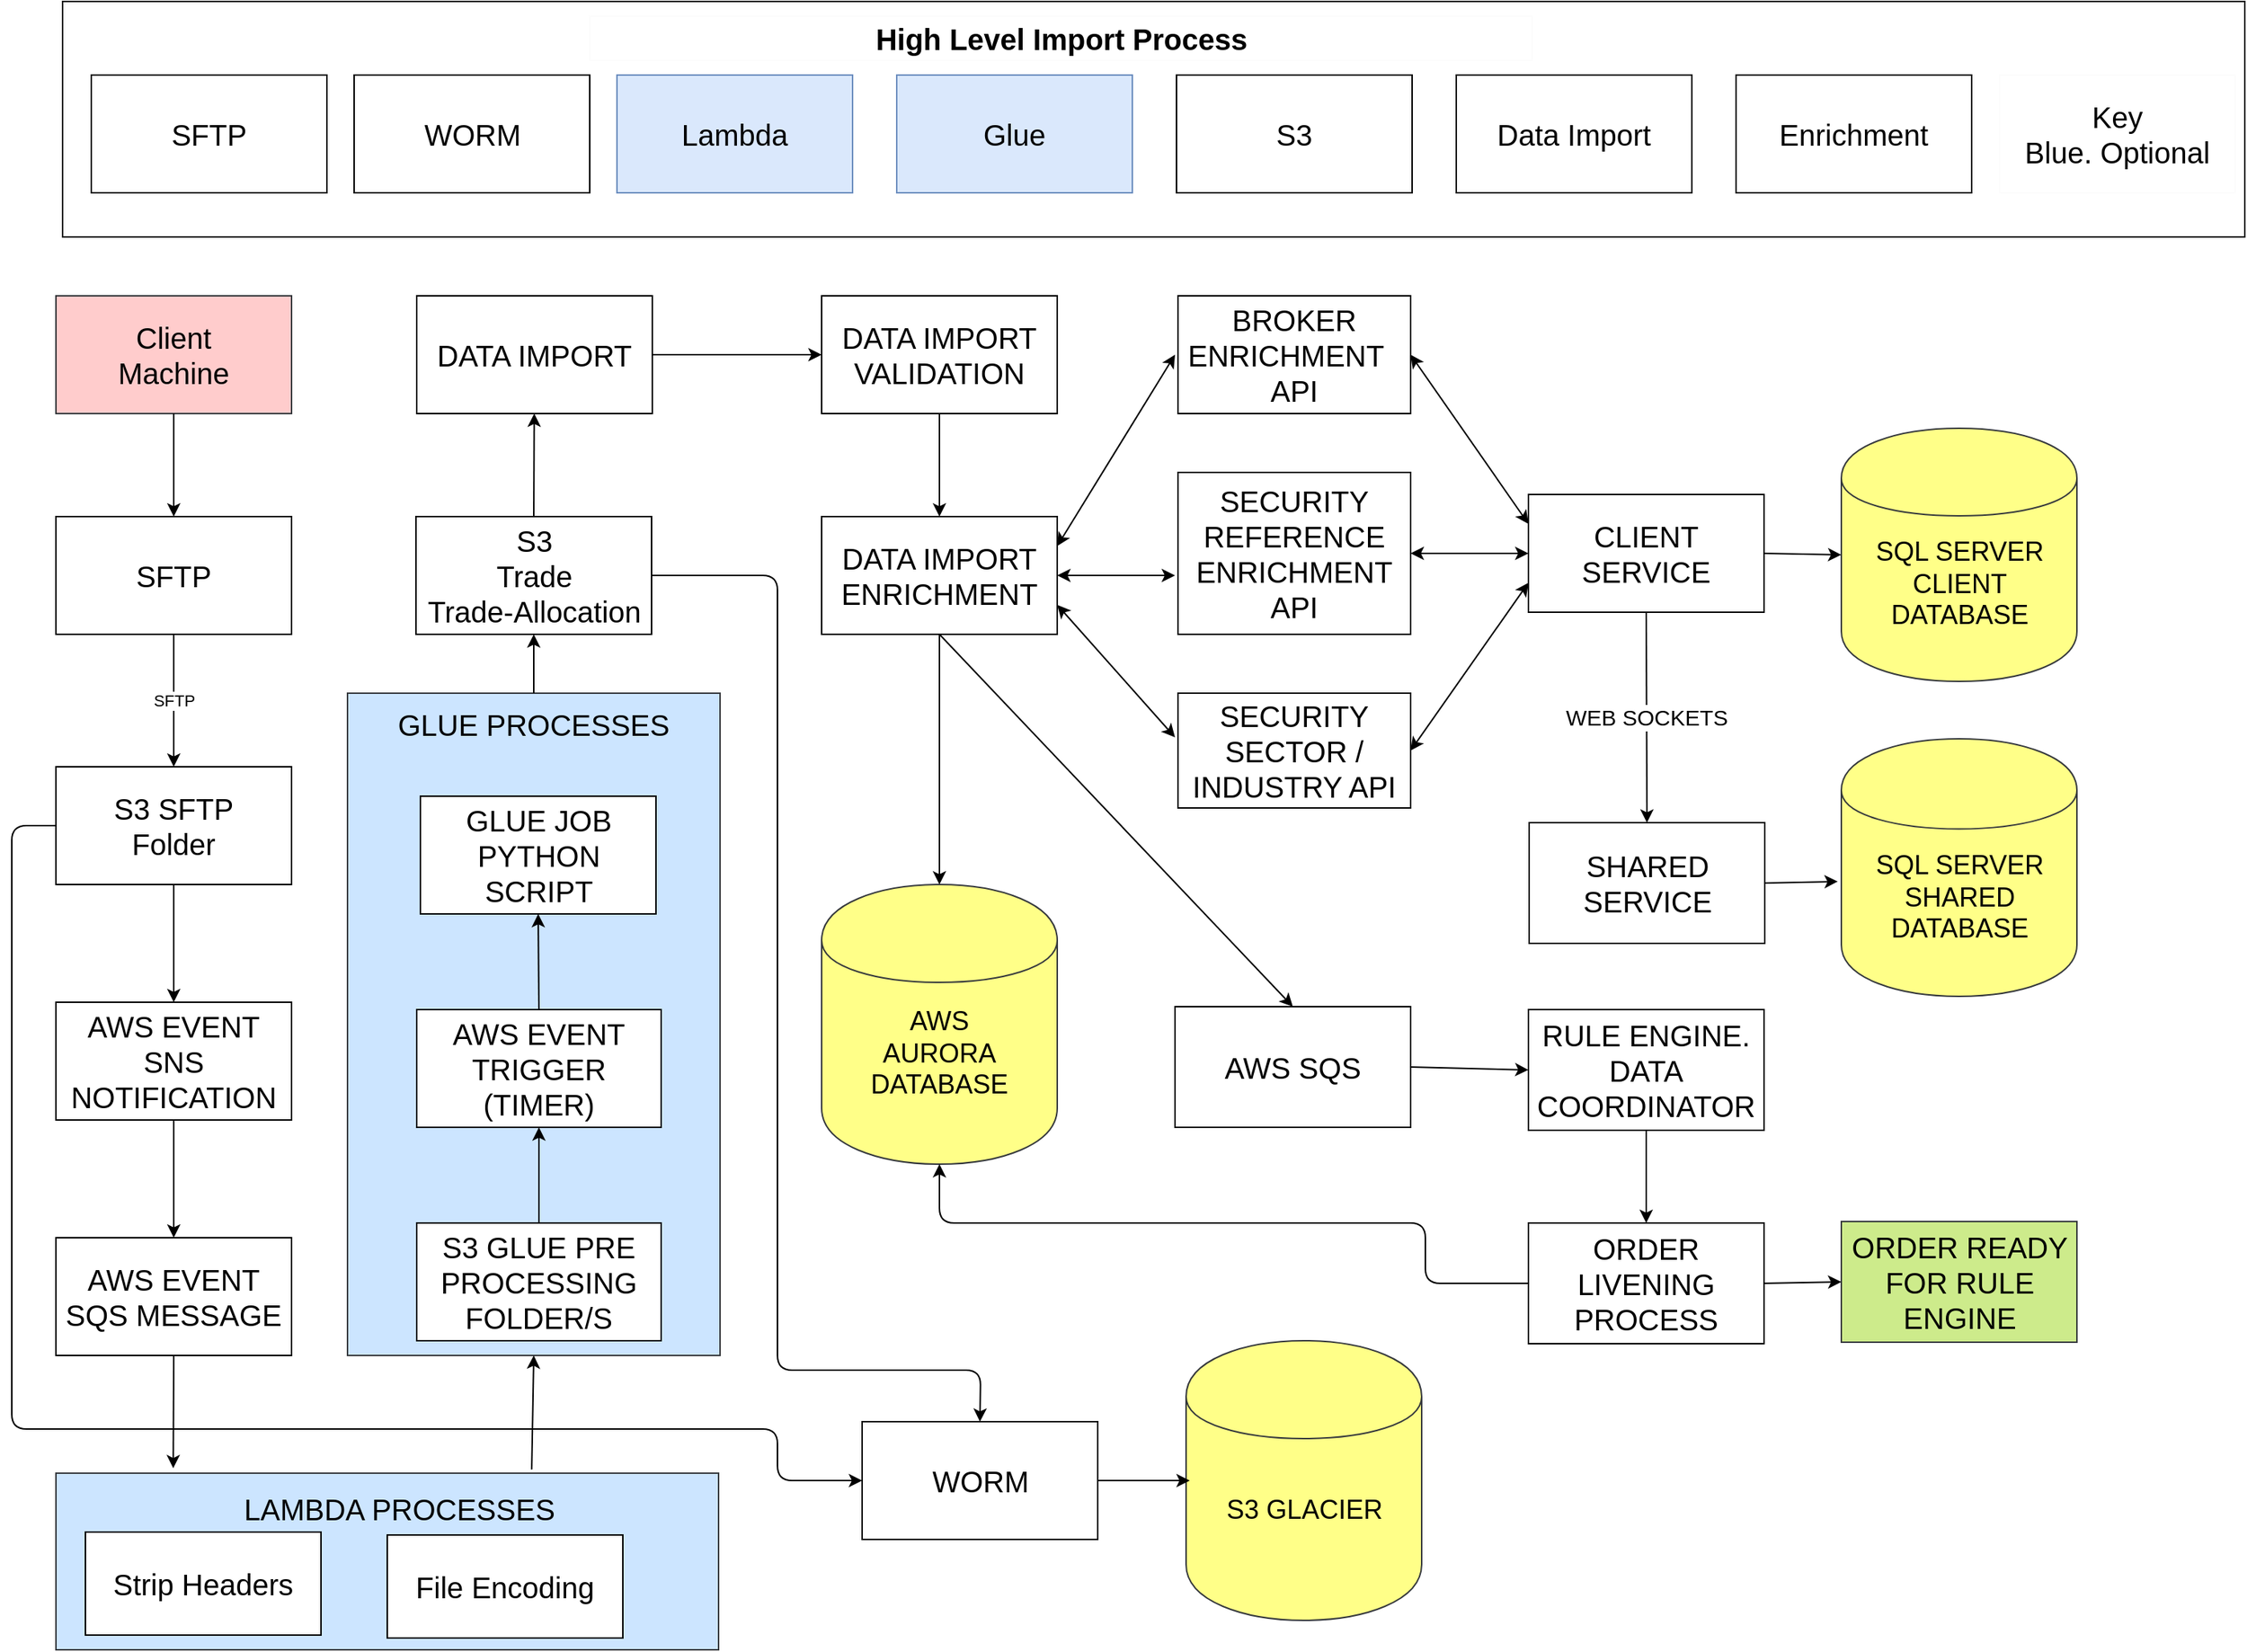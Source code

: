 <mxfile version="12.1.0" type="device" pages="1"><diagram id="cJe0ZvJ53qjGE-iISPPR" name="Page-1"><mxGraphModel dx="2347" dy="1300" grid="1" gridSize="10" guides="1" tooltips="1" connect="1" arrows="1" fold="1" page="1" pageScale="1" pageWidth="1654" pageHeight="1169" math="0" shadow="0"><root><mxCell id="0"/><mxCell id="1" parent="0"/><mxCell id="BquSc8KpHPVkKb1HFil4-1" value="" style="rounded=0;whiteSpace=wrap;html=1;" parent="1" vertex="1"><mxGeometry x="84.5" y="40" width="1482" height="160" as="geometry"/></mxCell><mxCell id="BquSc8KpHPVkKb1HFil4-2" value="&lt;font style=&quot;font-size: 20px&quot;&gt;SFTP&lt;/font&gt;" style="rounded=0;whiteSpace=wrap;html=1;" parent="1" vertex="1"><mxGeometry x="104" y="90" width="160" height="80" as="geometry"/></mxCell><mxCell id="BquSc8KpHPVkKb1HFil4-3" value="&lt;font style=&quot;font-size: 20px&quot;&gt;Lambda&lt;br&gt;&lt;/font&gt;" style="rounded=0;whiteSpace=wrap;html=1;fillColor=#dae8fc;strokeColor=#6c8ebf;" parent="1" vertex="1"><mxGeometry x="461" y="90" width="160" height="80" as="geometry"/></mxCell><mxCell id="BquSc8KpHPVkKb1HFil4-4" value="&lt;font style=&quot;font-size: 20px&quot;&gt;Glue&lt;/font&gt;" style="rounded=0;whiteSpace=wrap;html=1;fillColor=#dae8fc;strokeColor=#6c8ebf;" parent="1" vertex="1"><mxGeometry x="651" y="90" width="160" height="80" as="geometry"/></mxCell><mxCell id="BquSc8KpHPVkKb1HFil4-5" value="&lt;font style=&quot;font-size: 20px&quot;&gt;S3&lt;/font&gt;" style="rounded=0;whiteSpace=wrap;html=1;" parent="1" vertex="1"><mxGeometry x="841" y="90" width="160" height="80" as="geometry"/></mxCell><mxCell id="BquSc8KpHPVkKb1HFil4-6" value="&lt;font style=&quot;font-size: 20px&quot;&gt;Data Import&lt;/font&gt;" style="rounded=0;whiteSpace=wrap;html=1;" parent="1" vertex="1"><mxGeometry x="1031" y="90" width="160" height="80" as="geometry"/></mxCell><mxCell id="BquSc8KpHPVkKb1HFil4-7" value="&lt;font style=&quot;font-size: 20px&quot;&gt;Enrichment&lt;/font&gt;" style="rounded=0;whiteSpace=wrap;html=1;" parent="1" vertex="1"><mxGeometry x="1221" y="90" width="160" height="80" as="geometry"/></mxCell><mxCell id="BquSc8KpHPVkKb1HFil4-8" value="&lt;font style=&quot;font-size: 20px&quot;&gt;Key&lt;br&gt;Blue. Optional&lt;br&gt;&lt;/font&gt;" style="rounded=0;whiteSpace=wrap;html=1;strokeColor=#FCFCFC;" parent="1" vertex="1"><mxGeometry x="1400" y="90" width="160" height="80" as="geometry"/></mxCell><mxCell id="BquSc8KpHPVkKb1HFil4-9" value="&lt;font style=&quot;font-size: 20px&quot;&gt;High Level Import Process&lt;br&gt;&lt;/font&gt;" style="rounded=0;whiteSpace=wrap;html=1;strokeColor=#FCFCFC;fontStyle=1" parent="1" vertex="1"><mxGeometry x="442.5" y="50" width="640" height="30" as="geometry"/></mxCell><mxCell id="BquSc8KpHPVkKb1HFil4-10" value="&lt;font style=&quot;font-size: 20px&quot;&gt;SFTP&lt;/font&gt;" style="rounded=0;whiteSpace=wrap;html=1;" parent="1" vertex="1"><mxGeometry x="80" y="390" width="160" height="80" as="geometry"/></mxCell><mxCell id="BquSc8KpHPVkKb1HFil4-11" value="&lt;font style=&quot;font-size: 20px&quot;&gt;S3 SFTP&lt;br&gt;Folder&lt;br&gt;&lt;/font&gt;" style="rounded=0;whiteSpace=wrap;html=1;" parent="1" vertex="1"><mxGeometry x="80" y="560" width="160" height="80" as="geometry"/></mxCell><mxCell id="BquSc8KpHPVkKb1HFil4-12" value="SFTP" style="endArrow=classic;html=1;entryX=0.5;entryY=0;entryDx=0;entryDy=0;exitX=0.5;exitY=1;exitDx=0;exitDy=0;" parent="1" source="BquSc8KpHPVkKb1HFil4-10" target="BquSc8KpHPVkKb1HFil4-11" edge="1"><mxGeometry width="50" height="50" relative="1" as="geometry"><mxPoint x="120" y="520" as="sourcePoint"/><mxPoint x="170" y="470" as="targetPoint"/></mxGeometry></mxCell><mxCell id="BquSc8KpHPVkKb1HFil4-14" value="&lt;font style=&quot;font-size: 20px&quot;&gt;Client&lt;br&gt;Machine&lt;br&gt;&lt;/font&gt;" style="rounded=0;whiteSpace=wrap;html=1;fillColor=#ffcccc;strokeColor=#36393d;" parent="1" vertex="1"><mxGeometry x="80" y="240" width="160" height="80" as="geometry"/></mxCell><mxCell id="BquSc8KpHPVkKb1HFil4-15" value="" style="endArrow=classic;html=1;exitX=0.5;exitY=1;exitDx=0;exitDy=0;entryX=0.5;entryY=0;entryDx=0;entryDy=0;" parent="1" source="BquSc8KpHPVkKb1HFil4-14" target="BquSc8KpHPVkKb1HFil4-10" edge="1"><mxGeometry width="50" height="50" relative="1" as="geometry"><mxPoint x="190" y="380" as="sourcePoint"/><mxPoint x="240" y="330" as="targetPoint"/></mxGeometry></mxCell><mxCell id="BquSc8KpHPVkKb1HFil4-16" value="&lt;font style=&quot;font-size: 20px&quot;&gt;AWS EVENT&lt;br&gt;SNS NOTIFICATION&lt;br&gt;&lt;/font&gt;" style="rounded=0;whiteSpace=wrap;html=1;" parent="1" vertex="1"><mxGeometry x="80" y="720" width="160" height="80" as="geometry"/></mxCell><mxCell id="BquSc8KpHPVkKb1HFil4-17" value="" style="endArrow=classic;html=1;exitX=0.5;exitY=1;exitDx=0;exitDy=0;entryX=0.5;entryY=0;entryDx=0;entryDy=0;" parent="1" source="BquSc8KpHPVkKb1HFil4-11" target="BquSc8KpHPVkKb1HFil4-16" edge="1"><mxGeometry width="50" height="50" relative="1" as="geometry"><mxPoint x="370" y="700" as="sourcePoint"/><mxPoint x="420" y="650" as="targetPoint"/></mxGeometry></mxCell><mxCell id="BquSc8KpHPVkKb1HFil4-18" value="&lt;font style=&quot;font-size: 20px&quot;&gt;AWS EVENT&lt;br&gt;SQS MESSAGE&lt;br&gt;&lt;/font&gt;" style="rounded=0;whiteSpace=wrap;html=1;" parent="1" vertex="1"><mxGeometry x="80" y="880" width="160" height="80" as="geometry"/></mxCell><mxCell id="BquSc8KpHPVkKb1HFil4-19" value="" style="endArrow=classic;html=1;exitX=0.5;exitY=1;exitDx=0;exitDy=0;entryX=0.5;entryY=0;entryDx=0;entryDy=0;" parent="1" source="BquSc8KpHPVkKb1HFil4-16" target="BquSc8KpHPVkKb1HFil4-18" edge="1"><mxGeometry width="50" height="50" relative="1" as="geometry"><mxPoint x="270" y="880" as="sourcePoint"/><mxPoint x="320" y="830" as="targetPoint"/></mxGeometry></mxCell><mxCell id="BquSc8KpHPVkKb1HFil4-20" value="&lt;font style=&quot;font-size: 20px&quot;&gt;&amp;nbsp; &amp;nbsp; &amp;nbsp; &amp;nbsp; &amp;nbsp; LAMBDA PROCESSES&amp;nbsp; &amp;nbsp; &amp;nbsp; &amp;nbsp;&lt;br&gt;&lt;br&gt;&lt;br&gt;&amp;nbsp;&lt;br&gt;&lt;/font&gt;" style="rounded=0;whiteSpace=wrap;html=1;fillColor=#cce5ff;strokeColor=#36393d;" parent="1" vertex="1"><mxGeometry x="80" y="1040" width="450" height="120" as="geometry"/></mxCell><mxCell id="BquSc8KpHPVkKb1HFil4-21" value="" style="endArrow=classic;html=1;exitX=0.5;exitY=1;exitDx=0;exitDy=0;entryX=0.177;entryY=-0.028;entryDx=0;entryDy=0;entryPerimeter=0;" parent="1" source="BquSc8KpHPVkKb1HFil4-18" target="BquSc8KpHPVkKb1HFil4-20" edge="1"><mxGeometry width="50" height="50" relative="1" as="geometry"><mxPoint x="330" y="1070" as="sourcePoint"/><mxPoint x="160" y="1030" as="targetPoint"/></mxGeometry></mxCell><mxCell id="BquSc8KpHPVkKb1HFil4-22" value="&lt;font style=&quot;font-size: 20px&quot;&gt;Strip Headers&lt;br&gt;&lt;/font&gt;" style="rounded=0;whiteSpace=wrap;html=1;" parent="1" vertex="1"><mxGeometry x="100" y="1080" width="160" height="70" as="geometry"/></mxCell><mxCell id="BquSc8KpHPVkKb1HFil4-23" value="&lt;font style=&quot;font-size: 20px&quot;&gt;File Encoding&lt;br&gt;&lt;/font&gt;" style="rounded=0;whiteSpace=wrap;html=1;" parent="1" vertex="1"><mxGeometry x="305" y="1082" width="160" height="70" as="geometry"/></mxCell><mxCell id="BquSc8KpHPVkKb1HFil4-25" value="&lt;font style=&quot;font-size: 20px&quot;&gt;GLUE PROCESSES&lt;br&gt;&lt;br&gt;&lt;br&gt;&lt;br&gt;&lt;br&gt;&lt;br&gt;&lt;br&gt;&lt;br&gt;&lt;br&gt;&lt;br&gt;&lt;br&gt;&lt;br&gt;&lt;br&gt;&lt;br&gt;&lt;br&gt;&lt;br&gt;&lt;br&gt;&lt;br&gt;&lt;/font&gt;" style="rounded=0;whiteSpace=wrap;html=1;fillColor=#cce5ff;strokeColor=#36393d;" parent="1" vertex="1"><mxGeometry x="278" y="510" width="253" height="450" as="geometry"/></mxCell><mxCell id="BquSc8KpHPVkKb1HFil4-26" value="&lt;font style=&quot;font-size: 20px&quot;&gt;S3 GLUE PRE PROCESSING FOLDER/S&lt;br&gt;&lt;/font&gt;" style="rounded=0;whiteSpace=wrap;html=1;" parent="1" vertex="1"><mxGeometry x="325" y="870" width="166" height="80" as="geometry"/></mxCell><mxCell id="BquSc8KpHPVkKb1HFil4-27" value="" style="endArrow=classic;html=1;exitX=0.718;exitY=-0.021;exitDx=0;exitDy=0;exitPerimeter=0;entryX=0.5;entryY=1;entryDx=0;entryDy=0;" parent="1" source="BquSc8KpHPVkKb1HFil4-20" target="BquSc8KpHPVkKb1HFil4-25" edge="1"><mxGeometry width="50" height="50" relative="1" as="geometry"><mxPoint x="620" y="930" as="sourcePoint"/><mxPoint x="670" y="880" as="targetPoint"/></mxGeometry></mxCell><mxCell id="BquSc8KpHPVkKb1HFil4-28" value="&lt;font style=&quot;font-size: 20px&quot;&gt;AWS EVENT&lt;br&gt;TRIGGER (TIMER)&lt;br&gt;&lt;/font&gt;" style="rounded=0;whiteSpace=wrap;html=1;" parent="1" vertex="1"><mxGeometry x="325" y="725" width="166" height="80" as="geometry"/></mxCell><mxCell id="BquSc8KpHPVkKb1HFil4-29" value="" style="endArrow=classic;html=1;exitX=0.5;exitY=0;exitDx=0;exitDy=0;entryX=0.5;entryY=1;entryDx=0;entryDy=0;" parent="1" source="BquSc8KpHPVkKb1HFil4-26" target="BquSc8KpHPVkKb1HFil4-28" edge="1"><mxGeometry width="50" height="50" relative="1" as="geometry"><mxPoint x="690" y="770" as="sourcePoint"/><mxPoint x="740" y="720" as="targetPoint"/></mxGeometry></mxCell><mxCell id="BquSc8KpHPVkKb1HFil4-30" value="&lt;font style=&quot;font-size: 20px&quot;&gt;GLUE JOB&lt;br&gt;PYTHON SCRIPT&lt;br&gt;&lt;/font&gt;" style="rounded=0;whiteSpace=wrap;html=1;" parent="1" vertex="1"><mxGeometry x="327.5" y="580" width="160" height="80" as="geometry"/></mxCell><mxCell id="BquSc8KpHPVkKb1HFil4-33" value="&lt;font style=&quot;font-size: 20px&quot;&gt;S3&lt;br&gt;Trade&lt;br&gt;Trade-Allocation&lt;br&gt;&lt;/font&gt;" style="rounded=0;whiteSpace=wrap;html=1;" parent="1" vertex="1"><mxGeometry x="324.5" y="390" width="160" height="80" as="geometry"/></mxCell><mxCell id="BquSc8KpHPVkKb1HFil4-34" value="" style="endArrow=classic;html=1;exitX=0.5;exitY=0;exitDx=0;exitDy=0;entryX=0.5;entryY=1;entryDx=0;entryDy=0;" parent="1" source="BquSc8KpHPVkKb1HFil4-25" target="BquSc8KpHPVkKb1HFil4-33" edge="1"><mxGeometry width="50" height="50" relative="1" as="geometry"><mxPoint x="530" y="420" as="sourcePoint"/><mxPoint x="580" y="370" as="targetPoint"/></mxGeometry></mxCell><mxCell id="BquSc8KpHPVkKb1HFil4-35" value="" style="endArrow=classic;html=1;exitX=0.5;exitY=0;exitDx=0;exitDy=0;entryX=0.5;entryY=1;entryDx=0;entryDy=0;" parent="1" source="BquSc8KpHPVkKb1HFil4-28" target="BquSc8KpHPVkKb1HFil4-30" edge="1"><mxGeometry width="50" height="50" relative="1" as="geometry"><mxPoint x="640" y="640" as="sourcePoint"/><mxPoint x="690" y="590" as="targetPoint"/></mxGeometry></mxCell><mxCell id="BquSc8KpHPVkKb1HFil4-36" value="&lt;font style=&quot;font-size: 20px&quot;&gt;DATA IMPORT&lt;br&gt;&lt;/font&gt;" style="rounded=0;whiteSpace=wrap;html=1;" parent="1" vertex="1"><mxGeometry x="325" y="240" width="160" height="80" as="geometry"/></mxCell><mxCell id="BquSc8KpHPVkKb1HFil4-37" value="" style="endArrow=classic;html=1;exitX=0.5;exitY=0;exitDx=0;exitDy=0;" parent="1" source="BquSc8KpHPVkKb1HFil4-33" target="BquSc8KpHPVkKb1HFil4-36" edge="1"><mxGeometry width="50" height="50" relative="1" as="geometry"><mxPoint x="570" y="340" as="sourcePoint"/><mxPoint x="620" y="290" as="targetPoint"/></mxGeometry></mxCell><mxCell id="BquSc8KpHPVkKb1HFil4-38" value="&lt;font style=&quot;font-size: 20px&quot;&gt;DATA IMPORT&lt;br&gt;VALIDATION&lt;br&gt;&lt;/font&gt;" style="rounded=0;whiteSpace=wrap;html=1;" parent="1" vertex="1"><mxGeometry x="600" y="240" width="160" height="80" as="geometry"/></mxCell><mxCell id="BquSc8KpHPVkKb1HFil4-39" value="" style="endArrow=classic;html=1;exitX=1;exitY=0.5;exitDx=0;exitDy=0;entryX=0;entryY=0.5;entryDx=0;entryDy=0;" parent="1" source="BquSc8KpHPVkKb1HFil4-36" target="BquSc8KpHPVkKb1HFil4-38" edge="1"><mxGeometry width="50" height="50" relative="1" as="geometry"><mxPoint x="540" y="300" as="sourcePoint"/><mxPoint x="590" y="250" as="targetPoint"/></mxGeometry></mxCell><mxCell id="BquSc8KpHPVkKb1HFil4-40" value="&lt;font style=&quot;font-size: 20px&quot;&gt;DATA IMPORT&lt;br&gt;ENRICHMENT&lt;br&gt;&lt;/font&gt;" style="rounded=0;whiteSpace=wrap;html=1;" parent="1" vertex="1"><mxGeometry x="600" y="390" width="160" height="80" as="geometry"/></mxCell><mxCell id="BquSc8KpHPVkKb1HFil4-42" value="&lt;font style=&quot;font-size: 20px&quot;&gt;CLIENT SERVICE&lt;br&gt;&lt;/font&gt;" style="rounded=0;whiteSpace=wrap;html=1;" parent="1" vertex="1"><mxGeometry x="1080" y="375" width="160" height="80" as="geometry"/></mxCell><mxCell id="BquSc8KpHPVkKb1HFil4-43" value="&lt;font style=&quot;font-size: 20px&quot;&gt;BROKER&lt;br&gt;ENRICHMENT&amp;nbsp;&amp;nbsp;&lt;br&gt;API&lt;br&gt;&lt;/font&gt;" style="rounded=0;whiteSpace=wrap;html=1;" parent="1" vertex="1"><mxGeometry x="842" y="240" width="158" height="80" as="geometry"/></mxCell><mxCell id="BquSc8KpHPVkKb1HFil4-44" value="&lt;font style=&quot;font-size: 20px&quot;&gt;SECURITY REFERENCE ENRICHMENT&lt;br&gt;API&lt;br&gt;&lt;/font&gt;" style="rounded=0;whiteSpace=wrap;html=1;" parent="1" vertex="1"><mxGeometry x="842" y="360" width="158" height="110" as="geometry"/></mxCell><mxCell id="BquSc8KpHPVkKb1HFil4-45" value="&lt;font style=&quot;font-size: 20px&quot;&gt;SECURITY&lt;br&gt;SECTOR /&lt;br&gt;INDUSTRY API&lt;br&gt;&lt;/font&gt;" style="rounded=0;whiteSpace=wrap;html=1;" parent="1" vertex="1"><mxGeometry x="842" y="510" width="158" height="78" as="geometry"/></mxCell><mxCell id="BquSc8KpHPVkKb1HFil4-46" value="&lt;font style=&quot;font-size: 18px&quot;&gt;AWS&lt;br&gt;AURORA&lt;br&gt;DATABASE&lt;/font&gt;" style="shape=cylinder;whiteSpace=wrap;html=1;boundedLbl=1;backgroundOutline=1;strokeColor=#36393d;fillColor=#ffff88;" parent="1" vertex="1"><mxGeometry x="600" y="640" width="160" height="190" as="geometry"/></mxCell><mxCell id="BquSc8KpHPVkKb1HFil4-48" value="&lt;span style=&quot;font-size: 18px&quot;&gt;SQL SERVER CLIENT DATABASE&lt;/span&gt;" style="shape=cylinder;whiteSpace=wrap;html=1;boundedLbl=1;backgroundOutline=1;strokeColor=#36393d;fillColor=#ffff88;" parent="1" vertex="1"><mxGeometry x="1292.5" y="330" width="160" height="172" as="geometry"/></mxCell><mxCell id="BquSc8KpHPVkKb1HFil4-49" value="&lt;font style=&quot;font-size: 20px&quot;&gt;SHARED SERVICE&lt;br&gt;&lt;/font&gt;" style="rounded=0;whiteSpace=wrap;html=1;" parent="1" vertex="1"><mxGeometry x="1080.5" y="598" width="160" height="82" as="geometry"/></mxCell><mxCell id="BquSc8KpHPVkKb1HFil4-50" value="&lt;span style=&quot;font-size: 18px&quot;&gt;SQL SERVER SHARED DATABASE&lt;/span&gt;" style="shape=cylinder;whiteSpace=wrap;html=1;boundedLbl=1;backgroundOutline=1;strokeColor=#36393d;fillColor=#ffff88;" parent="1" vertex="1"><mxGeometry x="1292.5" y="541" width="160" height="175" as="geometry"/></mxCell><mxCell id="BquSc8KpHPVkKb1HFil4-52" value="" style="endArrow=classic;html=1;exitX=1;exitY=0.5;exitDx=0;exitDy=0;entryX=-0.015;entryY=0.554;entryDx=0;entryDy=0;entryPerimeter=0;" parent="1" source="BquSc8KpHPVkKb1HFil4-49" target="BquSc8KpHPVkKb1HFil4-50" edge="1"><mxGeometry width="50" height="50" relative="1" as="geometry"><mxPoint x="1172.5" y="750" as="sourcePoint"/><mxPoint x="1222.5" y="700" as="targetPoint"/></mxGeometry></mxCell><mxCell id="BquSc8KpHPVkKb1HFil4-53" value="" style="endArrow=classic;html=1;exitX=1;exitY=0.5;exitDx=0;exitDy=0;entryX=0;entryY=0.5;entryDx=0;entryDy=0;" parent="1" source="BquSc8KpHPVkKb1HFil4-42" target="BquSc8KpHPVkKb1HFil4-48" edge="1"><mxGeometry width="50" height="50" relative="1" as="geometry"><mxPoint x="1502.5" y="440" as="sourcePoint"/><mxPoint x="1552.5" y="390" as="targetPoint"/></mxGeometry></mxCell><mxCell id="BquSc8KpHPVkKb1HFil4-54" value="&lt;font style=&quot;font-size: 15px&quot;&gt;WEB SOCKETS&lt;/font&gt;" style="endArrow=classic;html=1;exitX=0.5;exitY=1;exitDx=0;exitDy=0;entryX=0.5;entryY=0;entryDx=0;entryDy=0;" parent="1" source="BquSc8KpHPVkKb1HFil4-42" target="BquSc8KpHPVkKb1HFil4-49" edge="1"><mxGeometry width="50" height="50" relative="1" as="geometry"><mxPoint x="1212.5" y="550" as="sourcePoint"/><mxPoint x="1262.5" y="500" as="targetPoint"/></mxGeometry></mxCell><mxCell id="BquSc8KpHPVkKb1HFil4-55" value="" style="endArrow=classic;html=1;exitX=0.5;exitY=1;exitDx=0;exitDy=0;entryX=0.5;entryY=0;entryDx=0;entryDy=0;" parent="1" source="BquSc8KpHPVkKb1HFil4-38" target="BquSc8KpHPVkKb1HFil4-40" edge="1"><mxGeometry width="50" height="50" relative="1" as="geometry"><mxPoint x="770" y="390" as="sourcePoint"/><mxPoint x="820" y="340" as="targetPoint"/></mxGeometry></mxCell><mxCell id="BquSc8KpHPVkKb1HFil4-56" value="" style="endArrow=classic;html=1;exitX=0.5;exitY=1;exitDx=0;exitDy=0;entryX=0.5;entryY=0;entryDx=0;entryDy=0;" parent="1" source="BquSc8KpHPVkKb1HFil4-40" target="BquSc8KpHPVkKb1HFil4-46" edge="1"><mxGeometry width="50" height="50" relative="1" as="geometry"><mxPoint x="780" y="520" as="sourcePoint"/><mxPoint x="830" y="470" as="targetPoint"/></mxGeometry></mxCell><mxCell id="BquSc8KpHPVkKb1HFil4-60" value="" style="endArrow=classic;startArrow=classic;html=1;exitX=1;exitY=0.5;exitDx=0;exitDy=0;" parent="1" source="BquSc8KpHPVkKb1HFil4-40" edge="1"><mxGeometry width="50" height="50" relative="1" as="geometry"><mxPoint x="790" y="450" as="sourcePoint"/><mxPoint x="840" y="430" as="targetPoint"/></mxGeometry></mxCell><mxCell id="BquSc8KpHPVkKb1HFil4-61" value="" style="endArrow=classic;startArrow=classic;html=1;entryX=1;entryY=0.75;entryDx=0;entryDy=0;" parent="1" target="BquSc8KpHPVkKb1HFil4-40" edge="1"><mxGeometry width="50" height="50" relative="1" as="geometry"><mxPoint x="840" y="540" as="sourcePoint"/><mxPoint x="840" y="530" as="targetPoint"/></mxGeometry></mxCell><mxCell id="BquSc8KpHPVkKb1HFil4-62" value="" style="endArrow=classic;startArrow=classic;html=1;exitX=1;exitY=0.25;exitDx=0;exitDy=0;" parent="1" source="BquSc8KpHPVkKb1HFil4-40" edge="1"><mxGeometry width="50" height="50" relative="1" as="geometry"><mxPoint x="790" y="370" as="sourcePoint"/><mxPoint x="840" y="280" as="targetPoint"/></mxGeometry></mxCell><mxCell id="BquSc8KpHPVkKb1HFil4-63" value="" style="endArrow=classic;startArrow=classic;html=1;exitX=1;exitY=0.5;exitDx=0;exitDy=0;entryX=0;entryY=0.25;entryDx=0;entryDy=0;" parent="1" source="BquSc8KpHPVkKb1HFil4-43" target="BquSc8KpHPVkKb1HFil4-42" edge="1"><mxGeometry width="50" height="50" relative="1" as="geometry"><mxPoint x="1050" y="320" as="sourcePoint"/><mxPoint x="1100" y="270" as="targetPoint"/></mxGeometry></mxCell><mxCell id="BquSc8KpHPVkKb1HFil4-64" value="" style="endArrow=classic;startArrow=classic;html=1;exitX=1;exitY=0.5;exitDx=0;exitDy=0;entryX=0;entryY=0.5;entryDx=0;entryDy=0;" parent="1" source="BquSc8KpHPVkKb1HFil4-44" target="BquSc8KpHPVkKb1HFil4-42" edge="1"><mxGeometry width="50" height="50" relative="1" as="geometry"><mxPoint x="1150" y="320" as="sourcePoint"/><mxPoint x="1030" y="415" as="targetPoint"/></mxGeometry></mxCell><mxCell id="BquSc8KpHPVkKb1HFil4-65" value="" style="endArrow=classic;startArrow=classic;html=1;entryX=0;entryY=0.75;entryDx=0;entryDy=0;exitX=1;exitY=0.5;exitDx=0;exitDy=0;" parent="1" source="BquSc8KpHPVkKb1HFil4-45" target="BquSc8KpHPVkKb1HFil4-42" edge="1"><mxGeometry width="50" height="50" relative="1" as="geometry"><mxPoint x="970" y="720" as="sourcePoint"/><mxPoint x="1020" y="670" as="targetPoint"/></mxGeometry></mxCell><mxCell id="BquSc8KpHPVkKb1HFil4-68" value="&lt;font style=&quot;font-size: 20px&quot;&gt;AWS SQS&lt;br&gt;&lt;/font&gt;" style="rounded=0;whiteSpace=wrap;html=1;" parent="1" vertex="1"><mxGeometry x="840" y="723" width="160" height="82" as="geometry"/></mxCell><mxCell id="BquSc8KpHPVkKb1HFil4-70" value="&lt;font style=&quot;font-size: 20px&quot;&gt;RULE ENGINE.&lt;br&gt;DATA COORDINATOR&lt;br&gt;&lt;/font&gt;" style="rounded=0;whiteSpace=wrap;html=1;" parent="1" vertex="1"><mxGeometry x="1080" y="725" width="160" height="82" as="geometry"/></mxCell><mxCell id="BquSc8KpHPVkKb1HFil4-71" value="" style="endArrow=classic;html=1;exitX=0.5;exitY=1;exitDx=0;exitDy=0;entryX=0.5;entryY=0;entryDx=0;entryDy=0;" parent="1" source="BquSc8KpHPVkKb1HFil4-40" target="BquSc8KpHPVkKb1HFil4-68" edge="1"><mxGeometry width="50" height="50" relative="1" as="geometry"><mxPoint x="750" y="640" as="sourcePoint"/><mxPoint x="800" y="590" as="targetPoint"/></mxGeometry></mxCell><mxCell id="BquSc8KpHPVkKb1HFil4-72" value="" style="endArrow=classic;html=1;exitX=1;exitY=0.5;exitDx=0;exitDy=0;entryX=0;entryY=0.5;entryDx=0;entryDy=0;" parent="1" source="BquSc8KpHPVkKb1HFil4-68" target="BquSc8KpHPVkKb1HFil4-70" edge="1"><mxGeometry width="50" height="50" relative="1" as="geometry"><mxPoint x="970" y="820" as="sourcePoint"/><mxPoint x="1020" y="770" as="targetPoint"/></mxGeometry></mxCell><mxCell id="BquSc8KpHPVkKb1HFil4-73" value="&lt;font style=&quot;font-size: 20px&quot;&gt;ORDER LIVENING PROCESS&lt;br&gt;&lt;/font&gt;" style="rounded=0;whiteSpace=wrap;html=1;" parent="1" vertex="1"><mxGeometry x="1080" y="870" width="160" height="82" as="geometry"/></mxCell><mxCell id="BquSc8KpHPVkKb1HFil4-75" value="" style="endArrow=classic;html=1;exitX=0;exitY=0.5;exitDx=0;exitDy=0;entryX=0.5;entryY=1;entryDx=0;entryDy=0;" parent="1" source="BquSc8KpHPVkKb1HFil4-73" target="BquSc8KpHPVkKb1HFil4-46" edge="1"><mxGeometry width="50" height="50" relative="1" as="geometry"><mxPoint x="690" y="1000" as="sourcePoint"/><mxPoint x="740" y="950" as="targetPoint"/><Array as="points"><mxPoint x="1010" y="911"/><mxPoint x="1010" y="870"/><mxPoint x="680" y="870"/></Array></mxGeometry></mxCell><mxCell id="BquSc8KpHPVkKb1HFil4-76" value="" style="endArrow=classic;html=1;exitX=0.5;exitY=1;exitDx=0;exitDy=0;entryX=0.5;entryY=0;entryDx=0;entryDy=0;" parent="1" source="BquSc8KpHPVkKb1HFil4-70" target="BquSc8KpHPVkKb1HFil4-73" edge="1"><mxGeometry width="50" height="50" relative="1" as="geometry"><mxPoint x="1090" y="850" as="sourcePoint"/><mxPoint x="1140" y="800" as="targetPoint"/></mxGeometry></mxCell><mxCell id="BquSc8KpHPVkKb1HFil4-77" value="&lt;font style=&quot;font-size: 20px&quot;&gt;ORDER READY FOR RULE ENGINE&lt;br&gt;&lt;/font&gt;" style="rounded=0;whiteSpace=wrap;html=1;fillColor=#cdeb8b;strokeColor=#36393d;" parent="1" vertex="1"><mxGeometry x="1292.5" y="869" width="160" height="82" as="geometry"/></mxCell><mxCell id="BquSc8KpHPVkKb1HFil4-78" value="" style="endArrow=classic;html=1;exitX=1;exitY=0.5;exitDx=0;exitDy=0;entryX=0;entryY=0.5;entryDx=0;entryDy=0;" parent="1" source="BquSc8KpHPVkKb1HFil4-73" target="BquSc8KpHPVkKb1HFil4-77" edge="1"><mxGeometry width="50" height="50" relative="1" as="geometry"><mxPoint x="1110" y="930" as="sourcePoint"/><mxPoint x="1160" y="880" as="targetPoint"/></mxGeometry></mxCell><mxCell id="oykr5M-soGNT9lf1SZqZ-1" value="&lt;font style=&quot;font-size: 20px&quot;&gt;WORM&lt;br&gt;&lt;/font&gt;" style="rounded=0;whiteSpace=wrap;html=1;" parent="1" vertex="1"><mxGeometry x="627.5" y="1005" width="160" height="80" as="geometry"/></mxCell><mxCell id="oykr5M-soGNT9lf1SZqZ-2" value="&lt;span style=&quot;font-size: 18px&quot;&gt;S3 GLACIER&lt;/span&gt;" style="shape=cylinder;whiteSpace=wrap;html=1;boundedLbl=1;backgroundOutline=1;strokeColor=#36393d;fillColor=#ffff88;" parent="1" vertex="1"><mxGeometry x="847.5" y="950" width="160" height="190" as="geometry"/></mxCell><mxCell id="oykr5M-soGNT9lf1SZqZ-3" value="" style="endArrow=classic;html=1;exitX=0;exitY=0.5;exitDx=0;exitDy=0;entryX=0;entryY=0.5;entryDx=0;entryDy=0;" parent="1" source="BquSc8KpHPVkKb1HFil4-11" target="oykr5M-soGNT9lf1SZqZ-1" edge="1"><mxGeometry width="50" height="50" relative="1" as="geometry"><mxPoint x="20" y="740" as="sourcePoint"/><mxPoint x="70" y="690" as="targetPoint"/><Array as="points"><mxPoint x="50" y="600"/><mxPoint x="50" y="1010"/><mxPoint x="570" y="1010"/><mxPoint x="570" y="1045"/></Array></mxGeometry></mxCell><mxCell id="oykr5M-soGNT9lf1SZqZ-4" value="" style="endArrow=classic;html=1;exitX=1;exitY=0.5;exitDx=0;exitDy=0;" parent="1" source="oykr5M-soGNT9lf1SZqZ-1" edge="1"><mxGeometry width="50" height="50" relative="1" as="geometry"><mxPoint x="1090" y="1070" as="sourcePoint"/><mxPoint x="850" y="1045" as="targetPoint"/></mxGeometry></mxCell><mxCell id="oykr5M-soGNT9lf1SZqZ-5" value="" style="endArrow=classic;html=1;exitX=1;exitY=0.5;exitDx=0;exitDy=0;entryX=0.5;entryY=0;entryDx=0;entryDy=0;" parent="1" source="BquSc8KpHPVkKb1HFil4-33" target="oykr5M-soGNT9lf1SZqZ-1" edge="1"><mxGeometry width="50" height="50" relative="1" as="geometry"><mxPoint x="520" y="380" as="sourcePoint"/><mxPoint x="570" y="330" as="targetPoint"/><Array as="points"><mxPoint x="570" y="430"/><mxPoint x="570" y="970"/><mxPoint x="708" y="970"/></Array></mxGeometry></mxCell><mxCell id="77N_Tt7-AjZtFfv_NCsH-1" value="&lt;span style=&quot;font-size: 20px&quot;&gt;WORM&lt;/span&gt;" style="rounded=0;whiteSpace=wrap;html=1;" vertex="1" parent="1"><mxGeometry x="282.5" y="90" width="160" height="80" as="geometry"/></mxCell></root></mxGraphModel></diagram></mxfile>